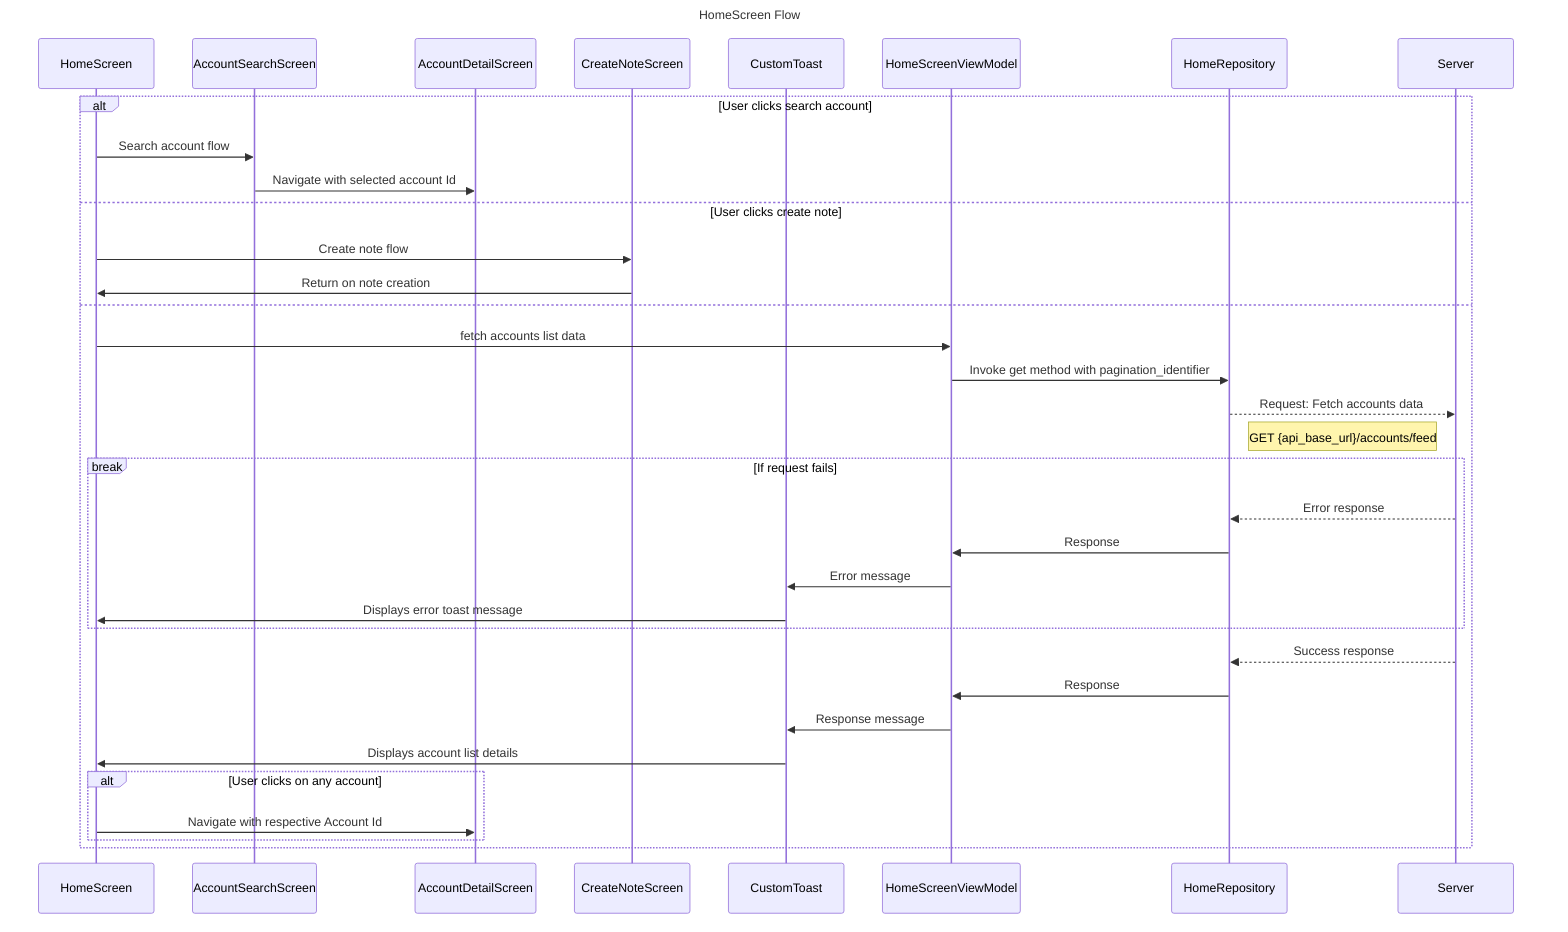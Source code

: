 sequenceDiagram
    title HomeScreen Flow

    participant HS as HomeScreen
    participant ASS as AccountSearchScreen
    participant ADS as AccountDetailScreen
    participant CNS as CreateNoteScreen
    participant CT as CustomToast
    participant HSVM as HomeScreenViewModel
    participant HR as HomeRepository
    participant S as Server

    alt  User clicks search account
        HS->>ASS: Search account flow
        ASS->>ADS: Navigate with selected account Id

    else  User clicks create note
        HS->>CNS: Create note flow
        CNS->>HS: Return on note creation

    else

    HS->>HSVM : fetch accounts list data
    HSVM->>HR: Invoke get method with pagination_identifier
    HR-->>S : Request: Fetch accounts data
    note right of HR: GET {api_base_url}/accounts/feed

    break If request fails
        S-->>HR: Error response
        HR->>HSVM: Response
        HSVM->>CT: Error message
        CT->>HS: Displays error toast message
    end
    
    S-->>HR: Success response
    HR->>HSVM: Response
    HSVM->>CT: Response message
    CT->>HS: Displays account list details
    
    alt User clicks on any account  
        HS->>ADS:  Navigate with respective Account Id
    end
    end